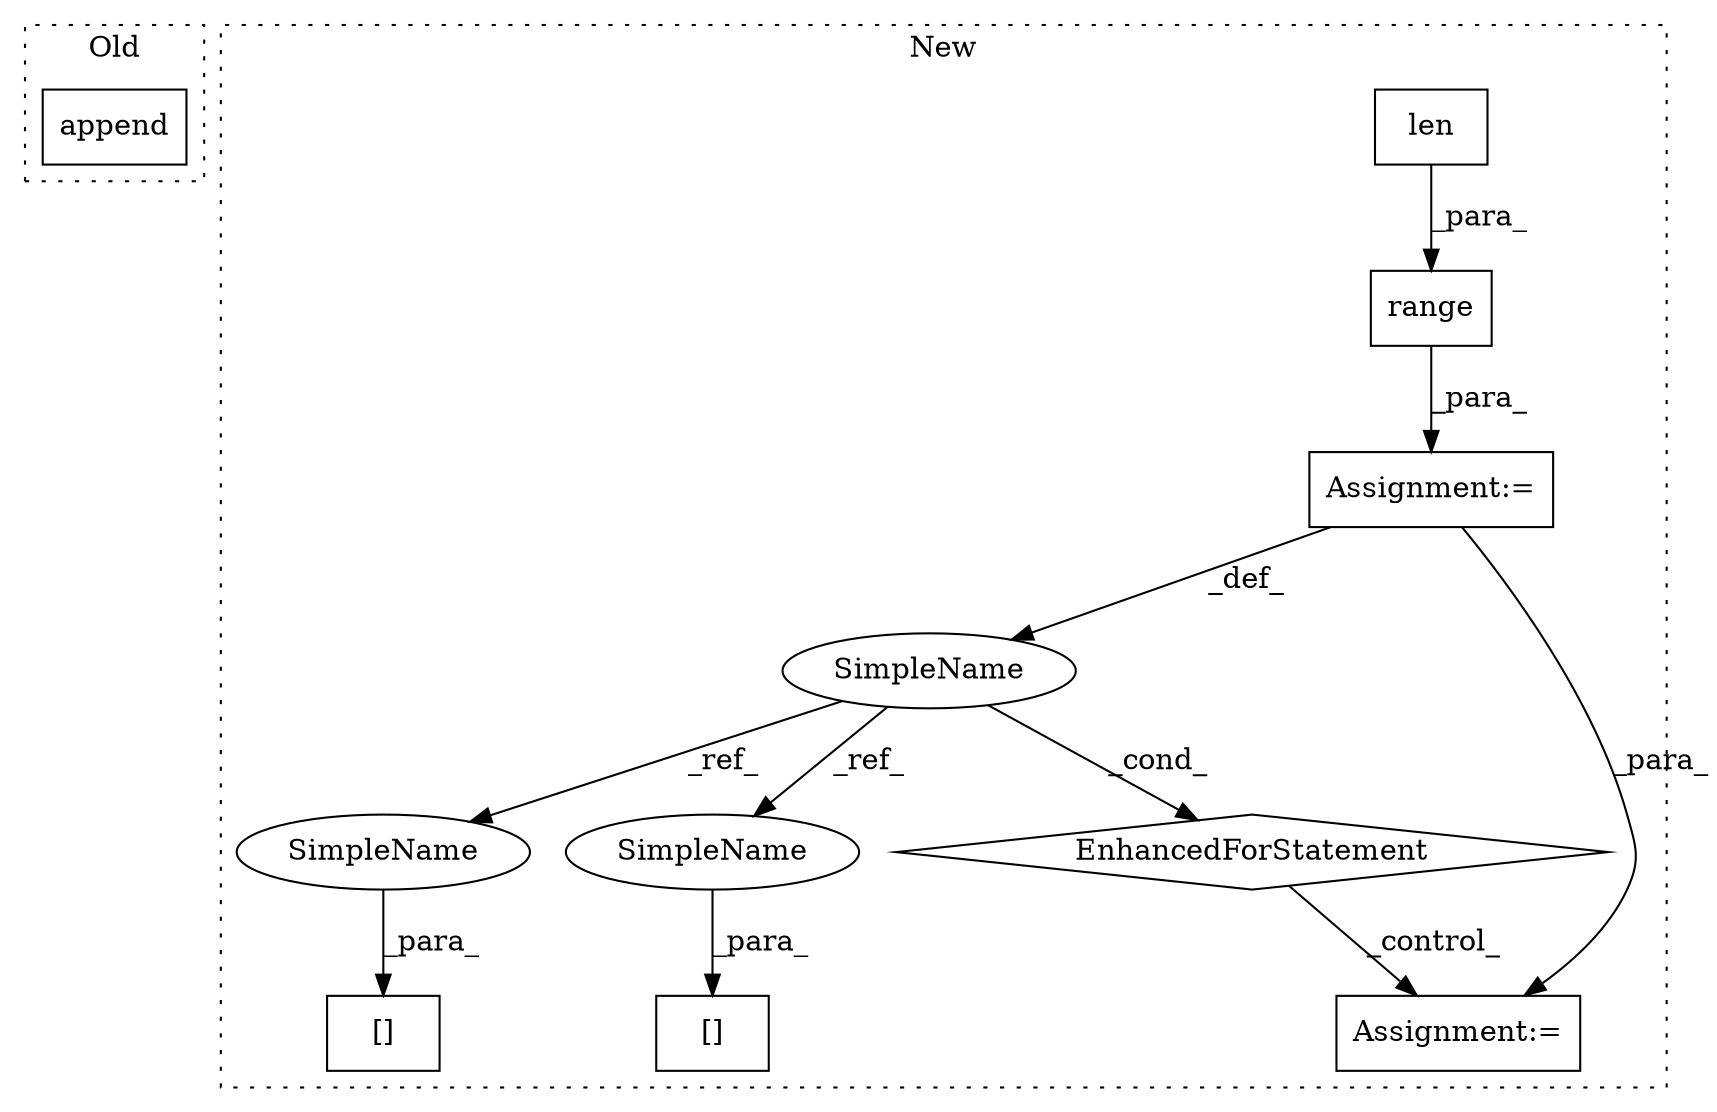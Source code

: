 digraph G {
subgraph cluster0 {
1 [label="append" a="32" s="7828,7845" l="7,1" shape="box"];
label = "Old";
style="dotted";
}
subgraph cluster1 {
2 [label="range" a="32" s="7461,7475" l="6,1" shape="box"];
3 [label="Assignment:=" a="7" s="7388,7476" l="65,2" shape="box"];
4 [label="EnhancedForStatement" a="70" s="7388,7476" l="65,2" shape="diamond"];
5 [label="[]" a="2" s="7503,7508" l="4,1" shape="box"];
6 [label="SimpleName" a="42" s="7457" l="1" shape="ellipse"];
7 [label="Assignment:=" a="7" s="7633" l="1" shape="box"];
8 [label="len" a="32" s="7467,7474" l="4,1" shape="box"];
9 [label="[]" a="2" s="7600,7605" l="4,1" shape="box"];
10 [label="SimpleName" a="42" s="7604" l="1" shape="ellipse"];
11 [label="SimpleName" a="42" s="7507" l="1" shape="ellipse"];
label = "New";
style="dotted";
}
2 -> 3 [label="_para_"];
3 -> 6 [label="_def_"];
3 -> 7 [label="_para_"];
4 -> 7 [label="_control_"];
6 -> 11 [label="_ref_"];
6 -> 4 [label="_cond_"];
6 -> 10 [label="_ref_"];
8 -> 2 [label="_para_"];
10 -> 9 [label="_para_"];
11 -> 5 [label="_para_"];
}